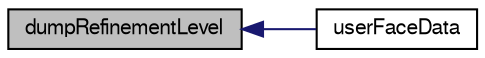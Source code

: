 digraph "dumpRefinementLevel"
{
  bgcolor="transparent";
  edge [fontname="FreeSans",fontsize="10",labelfontname="FreeSans",labelfontsize="10"];
  node [fontname="FreeSans",fontsize="10",shape=record];
  rankdir="LR";
  Node17146 [label="dumpRefinementLevel",height=0.2,width=0.4,color="black", fillcolor="grey75", style="filled", fontcolor="black"];
  Node17146 -> Node17147 [dir="back",color="midnightblue",fontsize="10",style="solid",fontname="FreeSans"];
  Node17147 [label="userFaceData",height=0.2,width=0.4,color="black",URL="$a24662.html#a2cb6efa4184bedfbed60b069881c26a3"];
}
